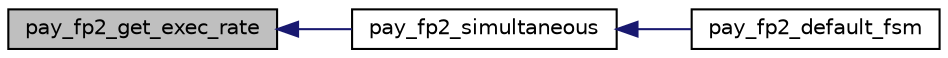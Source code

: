 digraph "pay_fp2_get_exec_rate"
{
 // INTERACTIVE_SVG=YES
  bgcolor="transparent";
  edge [fontname="Helvetica",fontsize="10",labelfontname="Helvetica",labelfontsize="10"];
  node [fontname="Helvetica",fontsize="10",shape=record];
  rankdir="LR";
  Node1 [label="pay_fp2_get_exec_rate",height=0.2,width=0.4,color="black", fillcolor="grey75", style="filled" fontcolor="black"];
  Node1 -> Node2 [dir="back",color="midnightblue",fontsize="10",style="solid",fontname="Helvetica"];
  Node2 [label="pay_fp2_simultaneous",height=0.2,width=0.4,color="black",URL="$cmd_payload_8h.html#a2dbf9cc89c20982ddd5cccc492e3e65b",tooltip="Check the payloads &quot;simultaneouslly&quot; and execute it in reentrant calling multiples. "];
  Node2 -> Node3 [dir="back",color="midnightblue",fontsize="10",style="solid",fontname="Helvetica"];
  Node3 [label="pay_fp2_default_fsm",height=0.2,width=0.4,color="black",URL="$cmd_payload_8h.html#a319d711d845d9e4b3d2bcd67b31a558a"];
}
